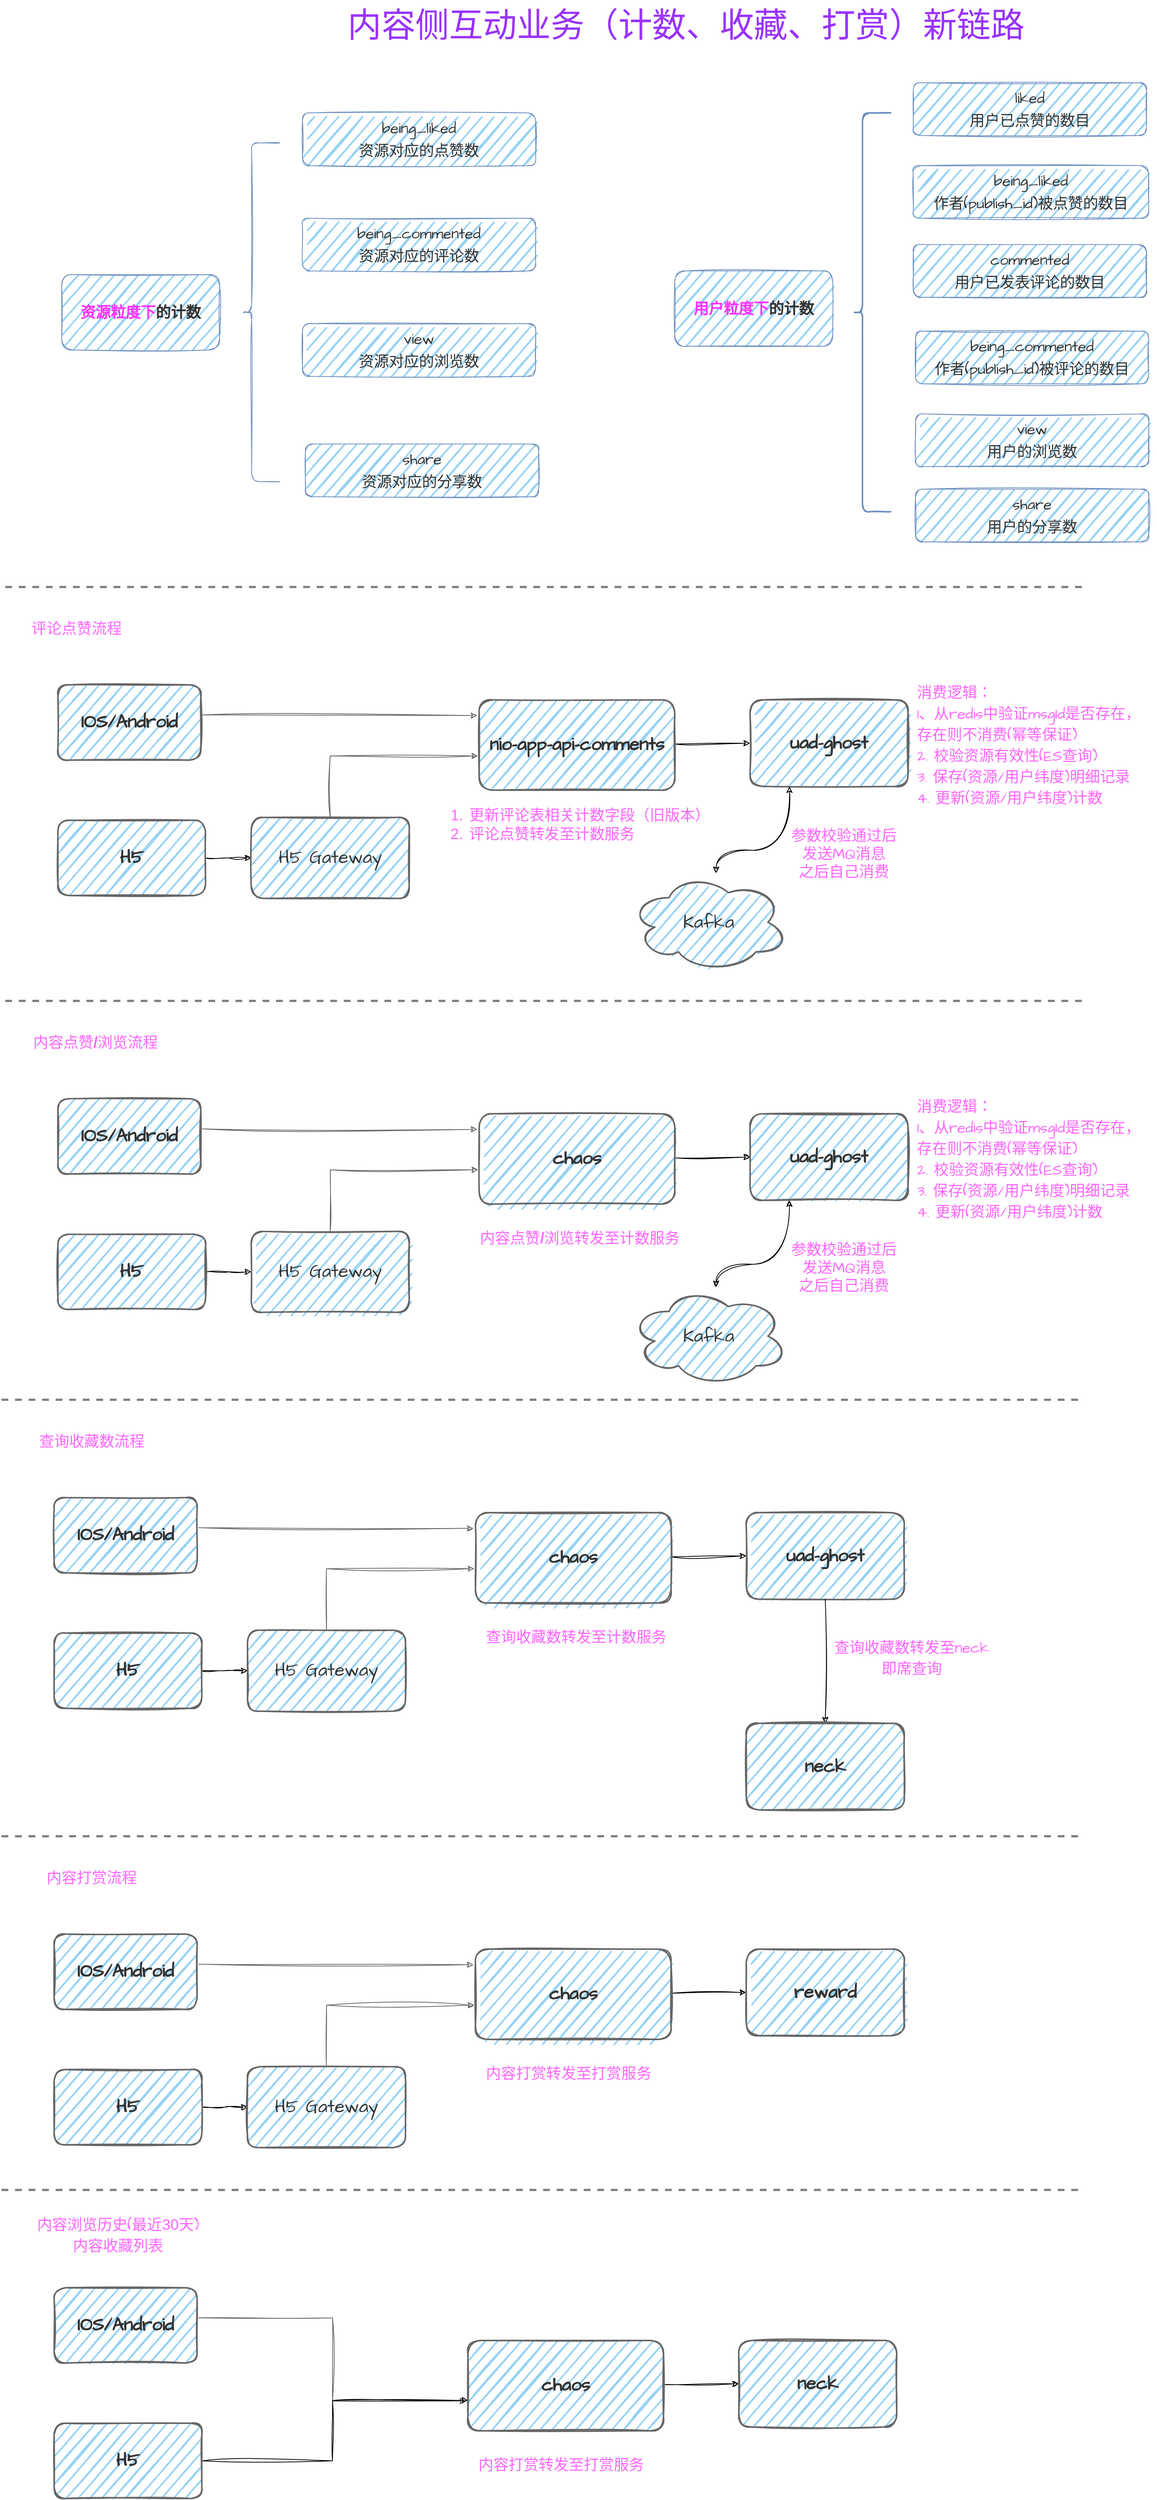 <mxfile version="20.8.3" type="github">
  <diagram id="OFfk3m-CUPM5vA5_71vh" name="第 1 页">
    <mxGraphModel dx="1853" dy="1902" grid="1" gridSize="10" guides="1" tooltips="1" connect="1" arrows="1" fold="1" page="1" pageScale="1" pageWidth="827" pageHeight="1169" math="0" shadow="0">
      <root>
        <mxCell id="0" />
        <mxCell id="1" parent="0" />
        <mxCell id="oGa8BiXP_3EPm-OH-dbe-3" value="&lt;b style=&quot;&quot;&gt;&lt;font color=&quot;#ff33ff&quot;&gt;资源粒度下&lt;/font&gt;&lt;font color=&quot;#333333&quot;&gt;的计数&lt;/font&gt;&lt;/b&gt;" style="rounded=1;whiteSpace=wrap;html=1;sketch=1;hachureGap=12;jiggle=1;curveFitting=1;fontFamily=Architects Daughter;fontSource=https%3A%2F%2Ffonts.googleapis.com%2Fcss%3Ffamily%3DArchitects%2BDaughter;fontSize=20;fillColor=#95D2F5;strokeColor=#6c8ebf;strokeWidth=1;glass=0;shadow=0;fillWeight=2;perimeterSpacing=0;hachureAngle=-41;simplification=0;fontColor=#1A1A1A;" parent="1" vertex="1">
          <mxGeometry x="80" y="285" width="210" height="100" as="geometry" />
        </mxCell>
        <mxCell id="oGa8BiXP_3EPm-OH-dbe-4" value="&lt;p style=&quot;line-height: 150%;&quot;&gt;&lt;font&gt;being_liked&lt;br&gt;资源对应的点赞数&lt;br&gt;&lt;/font&gt;&lt;/p&gt;" style="rounded=1;whiteSpace=wrap;html=1;sketch=1;hachureGap=12;jiggle=1;curveFitting=1;fontFamily=Architects Daughter;fontSource=https%3A%2F%2Ffonts.googleapis.com%2Fcss%3Ffamily%3DArchitects%2BDaughter;fontSize=20;fillColor=#95D2F5;strokeColor=#6c8ebf;strokeWidth=1;glass=0;shadow=0;fillWeight=2;hachureAngle=-41;simplification=0;fontColor=#333333;" parent="1" vertex="1">
          <mxGeometry x="400" y="70" width="310" height="70" as="geometry" />
        </mxCell>
        <mxCell id="oGa8BiXP_3EPm-OH-dbe-5" value="&lt;p style=&quot;line-height: 150%;&quot;&gt;&lt;font&gt;being_commented&lt;br&gt;资源对应的评论数&lt;br&gt;&lt;/font&gt;&lt;/p&gt;" style="rounded=1;whiteSpace=wrap;html=1;sketch=1;hachureGap=12;jiggle=1;curveFitting=1;fontFamily=Architects Daughter;fontSource=https%3A%2F%2Ffonts.googleapis.com%2Fcss%3Ffamily%3DArchitects%2BDaughter;fontSize=20;fillColor=#95D2F5;strokeColor=#6c8ebf;strokeWidth=1;glass=0;shadow=0;fillWeight=2;fontColor=#333333;hachureAngle=-41;" parent="1" vertex="1">
          <mxGeometry x="400" y="210" width="310" height="70" as="geometry" />
        </mxCell>
        <mxCell id="oGa8BiXP_3EPm-OH-dbe-6" value="&lt;p style=&quot;line-height: 150%;&quot;&gt;&lt;font&gt;view&lt;br&gt;资源对应的浏览数&lt;br&gt;&lt;/font&gt;&lt;/p&gt;" style="rounded=1;whiteSpace=wrap;html=1;sketch=1;hachureGap=12;jiggle=1;curveFitting=1;fontFamily=Architects Daughter;fontSource=https%3A%2F%2Ffonts.googleapis.com%2Fcss%3Ffamily%3DArchitects%2BDaughter;fontSize=20;fillColor=#95D2F5;strokeColor=#6c8ebf;strokeWidth=1;glass=0;shadow=0;fillWeight=2;fontColor=#333333;" parent="1" vertex="1">
          <mxGeometry x="400" y="350" width="310" height="70" as="geometry" />
        </mxCell>
        <mxCell id="oGa8BiXP_3EPm-OH-dbe-7" value="&lt;p style=&quot;line-height: 150%;&quot;&gt;&lt;font&gt;share&lt;br&gt;资源对应的分享数&lt;br&gt;&lt;/font&gt;&lt;/p&gt;" style="rounded=1;whiteSpace=wrap;html=1;sketch=1;hachureGap=12;jiggle=1;curveFitting=1;fontFamily=Architects Daughter;fontSource=https%3A%2F%2Ffonts.googleapis.com%2Fcss%3Ffamily%3DArchitects%2BDaughter;fontSize=20;fillColor=#95D2F5;strokeColor=#6c8ebf;strokeWidth=1;glass=0;shadow=0;fillWeight=2;fontColor=#333333;hachureAngle=-41;" parent="1" vertex="1">
          <mxGeometry x="404" y="510" width="310" height="70" as="geometry" />
        </mxCell>
        <mxCell id="oGa8BiXP_3EPm-OH-dbe-8" value="" style="shape=curlyBracket;whiteSpace=wrap;html=1;rounded=1;labelPosition=left;verticalLabelPosition=middle;align=right;verticalAlign=middle;shadow=0;glass=0;sketch=1;fillWeight=2;hachureGap=12;hachureAngle=-41;jiggle=1;curveFitting=1;simplification=0;strokeColor=#6c8ebf;strokeWidth=1;fontFamily=Architects Daughter;fontSource=https%3A%2F%2Ffonts.googleapis.com%2Fcss%3Ffamily%3DArchitects%2BDaughter;fontSize=20;fillColor=#dae8fc;size=0.25;" parent="1" vertex="1">
          <mxGeometry x="320" y="110" width="50" height="450" as="geometry" />
        </mxCell>
        <mxCell id="oGa8BiXP_3EPm-OH-dbe-9" value="&lt;p style=&quot;line-height: 150%;&quot;&gt;&lt;font&gt;liked&lt;br&gt;用户已点赞的数目&lt;/font&gt;&lt;/p&gt;" style="rounded=1;whiteSpace=wrap;html=1;sketch=1;hachureGap=12;jiggle=1;curveFitting=1;fontFamily=Architects Daughter;fontSource=https%3A%2F%2Ffonts.googleapis.com%2Fcss%3Ffamily%3DArchitects%2BDaughter;fontSize=20;fillColor=#95D2F5;strokeColor=#6c8ebf;strokeWidth=1;glass=0;shadow=0;fillWeight=2;hachureAngle=-41;simplification=0;fontColor=#333333;" parent="1" vertex="1">
          <mxGeometry x="1212" y="30" width="310" height="70" as="geometry" />
        </mxCell>
        <mxCell id="oGa8BiXP_3EPm-OH-dbe-10" value="&lt;p style=&quot;line-height: 150%;&quot;&gt;&lt;font&gt;commented&lt;br&gt;用户已发表评论的数目&lt;br&gt;&lt;/font&gt;&lt;/p&gt;" style="rounded=1;whiteSpace=wrap;html=1;sketch=1;hachureGap=12;jiggle=1;curveFitting=1;fontFamily=Architects Daughter;fontSource=https%3A%2F%2Ffonts.googleapis.com%2Fcss%3Ffamily%3DArchitects%2BDaughter;fontSize=20;fillColor=#95D2F5;strokeColor=#6c8ebf;strokeWidth=1;glass=0;shadow=0;fillWeight=2;fontColor=#333333;hachureAngle=-41;" parent="1" vertex="1">
          <mxGeometry x="1212" y="245" width="310" height="70" as="geometry" />
        </mxCell>
        <mxCell id="oGa8BiXP_3EPm-OH-dbe-11" value="&lt;p style=&quot;line-height: 150%;&quot;&gt;&lt;font&gt;being_commented&lt;br style=&quot;border-color: var(--border-color);&quot;&gt;作者(publish_id)被评论的数目&lt;br&gt;&lt;/font&gt;&lt;/p&gt;" style="rounded=1;whiteSpace=wrap;html=1;sketch=1;hachureGap=12;jiggle=1;curveFitting=1;fontFamily=Architects Daughter;fontSource=https%3A%2F%2Ffonts.googleapis.com%2Fcss%3Ffamily%3DArchitects%2BDaughter;fontSize=20;fillColor=#95D2F5;strokeColor=#6c8ebf;strokeWidth=1;glass=0;shadow=0;fillWeight=2;fontColor=#333333;" parent="1" vertex="1">
          <mxGeometry x="1215" y="360" width="310" height="70" as="geometry" />
        </mxCell>
        <mxCell id="oGa8BiXP_3EPm-OH-dbe-12" value="&lt;p style=&quot;line-height: 150%;&quot;&gt;&lt;font&gt;share&lt;br&gt;用户的分享数&lt;br&gt;&lt;/font&gt;&lt;/p&gt;" style="rounded=1;whiteSpace=wrap;html=1;sketch=1;hachureGap=12;jiggle=1;curveFitting=1;fontFamily=Architects Daughter;fontSource=https%3A%2F%2Ffonts.googleapis.com%2Fcss%3Ffamily%3DArchitects%2BDaughter;fontSize=20;fillColor=#95D2F5;strokeColor=#6c8ebf;strokeWidth=1;glass=0;shadow=0;fillWeight=2;fontColor=#333333;hachureAngle=-41;" parent="1" vertex="1">
          <mxGeometry x="1215" y="570" width="310" height="70" as="geometry" />
        </mxCell>
        <mxCell id="oGa8BiXP_3EPm-OH-dbe-13" value="" style="shape=curlyBracket;whiteSpace=wrap;html=1;rounded=1;labelPosition=left;verticalLabelPosition=middle;align=right;verticalAlign=middle;shadow=0;glass=0;sketch=1;fillWeight=2;hachureGap=12;hachureAngle=-41;jiggle=1;curveFitting=1;simplification=0;strokeColor=#6c8ebf;strokeWidth=2;fontFamily=Architects Daughter;fontSource=https%3A%2F%2Ffonts.googleapis.com%2Fcss%3Ffamily%3DArchitects%2BDaughter;fontSize=20;fillColor=#dae8fc;size=0.25;" parent="1" vertex="1">
          <mxGeometry x="1132" y="70" width="50" height="530" as="geometry" />
        </mxCell>
        <mxCell id="oGa8BiXP_3EPm-OH-dbe-14" value="&lt;b style=&quot;&quot;&gt;&lt;font color=&quot;#ff33ff&quot;&gt;用户粒度下&lt;/font&gt;&lt;font color=&quot;#333333&quot;&gt;的计数&lt;/font&gt;&lt;/b&gt;" style="rounded=1;whiteSpace=wrap;html=1;sketch=1;hachureGap=12;jiggle=1;curveFitting=1;fontFamily=Architects Daughter;fontSource=https%3A%2F%2Ffonts.googleapis.com%2Fcss%3Ffamily%3DArchitects%2BDaughter;fontSize=20;fillColor=#95D2F5;strokeColor=#6c8ebf;strokeWidth=1;glass=0;shadow=0;fillWeight=2;perimeterSpacing=0;hachureAngle=-41;simplification=0;fontColor=#1A1A1A;" parent="1" vertex="1">
          <mxGeometry x="895" y="280" width="210" height="100" as="geometry" />
        </mxCell>
        <mxCell id="oGa8BiXP_3EPm-OH-dbe-15" value="&lt;p style=&quot;line-height: 150%;&quot;&gt;&lt;font&gt;being_liked&lt;br&gt;作者(publish_id)被点赞的数目&lt;/font&gt;&lt;/p&gt;" style="rounded=1;whiteSpace=wrap;html=1;sketch=1;hachureGap=12;jiggle=1;curveFitting=1;fontFamily=Architects Daughter;fontSource=https%3A%2F%2Ffonts.googleapis.com%2Fcss%3Ffamily%3DArchitects%2BDaughter;fontSize=20;fillColor=#95D2F5;strokeColor=#6c8ebf;strokeWidth=1;glass=0;shadow=0;fillWeight=2;hachureAngle=-41;simplification=0;fontColor=#333333;" parent="1" vertex="1">
          <mxGeometry x="1212" y="140" width="313" height="70" as="geometry" />
        </mxCell>
        <mxCell id="oGa8BiXP_3EPm-OH-dbe-16" value="&lt;p style=&quot;line-height: 150%;&quot;&gt;&lt;font&gt;view&lt;br&gt;用户的浏览数&lt;br&gt;&lt;/font&gt;&lt;/p&gt;" style="rounded=1;whiteSpace=wrap;html=1;sketch=1;hachureGap=12;jiggle=1;curveFitting=1;fontFamily=Architects Daughter;fontSource=https%3A%2F%2Ffonts.googleapis.com%2Fcss%3Ffamily%3DArchitects%2BDaughter;fontSize=20;fillColor=#95D2F5;strokeColor=#6c8ebf;strokeWidth=1;glass=0;shadow=0;fillWeight=2;fontColor=#333333;" parent="1" vertex="1">
          <mxGeometry x="1215" y="470" width="310" height="70" as="geometry" />
        </mxCell>
        <mxCell id="oGa8BiXP_3EPm-OH-dbe-17" value="评论点赞流程" style="text;html=1;strokeColor=none;fillColor=none;align=center;verticalAlign=middle;whiteSpace=wrap;rounded=0;shadow=0;glass=0;sketch=1;fillWeight=2;hachureGap=12;hachureAngle=-41;jiggle=1;curveFitting=1;simplification=0;strokeWidth=2;fontFamily=Architects Daughter;fontSource=https%3A%2F%2Ffonts.googleapis.com%2Fcss%3Ffamily%3DArchitects%2BDaughter;fontSize=20;fontColor=#FF66FF;" parent="1" vertex="1">
          <mxGeometry x="25" y="730" width="150" height="50" as="geometry" />
        </mxCell>
        <mxCell id="oGa8BiXP_3EPm-OH-dbe-27" value="" style="rounded=0;sketch=1;hachureGap=4;jiggle=2;curveFitting=1;orthogonalLoop=1;jettySize=auto;html=1;fontFamily=Architects Daughter;fontSource=https%3A%2F%2Ffonts.googleapis.com%2Fcss%3Ffamily%3DArchitects%2BDaughter;fontSize=16;fontColor=#FF33FF;exitX=1.011;exitY=0.4;exitDx=0;exitDy=0;exitPerimeter=0;entryX=-0.01;entryY=0.173;entryDx=0;entryDy=0;entryPerimeter=0;strokeColor=#666666;" parent="1" source="oGa8BiXP_3EPm-OH-dbe-18" target="oGa8BiXP_3EPm-OH-dbe-22" edge="1">
          <mxGeometry relative="1" as="geometry">
            <mxPoint x="695" y="870" as="targetPoint" />
          </mxGeometry>
        </mxCell>
        <mxCell id="oGa8BiXP_3EPm-OH-dbe-18" value="&lt;b&gt;IOS/Android&lt;/b&gt;" style="rounded=1;whiteSpace=wrap;html=1;shadow=0;glass=0;sketch=1;fillWeight=2;hachureGap=12;hachureAngle=-41;jiggle=1;curveFitting=1;simplification=0;strokeColor=#666666;strokeWidth=2;fontFamily=Architects Daughter;fontSource=https%3A%2F%2Ffonts.googleapis.com%2Fcss%3Ffamily%3DArchitects%2BDaughter;fontSize=24;fontColor=#333333;fillColor=#95D2F5;" parent="1" vertex="1">
          <mxGeometry x="75" y="830" width="190" height="100" as="geometry" />
        </mxCell>
        <mxCell id="oGa8BiXP_3EPm-OH-dbe-21" style="edgeStyle=orthogonalEdgeStyle;rounded=0;sketch=1;hachureGap=4;jiggle=2;curveFitting=1;orthogonalLoop=1;jettySize=auto;html=1;exitX=1;exitY=0.5;exitDx=0;exitDy=0;fontFamily=Architects Daughter;fontSource=https%3A%2F%2Ffonts.googleapis.com%2Fcss%3Ffamily%3DArchitects%2BDaughter;fontSize=16;fontColor=#666666;" parent="1" source="oGa8BiXP_3EPm-OH-dbe-19" target="oGa8BiXP_3EPm-OH-dbe-20" edge="1">
          <mxGeometry relative="1" as="geometry" />
        </mxCell>
        <mxCell id="oGa8BiXP_3EPm-OH-dbe-19" value="&lt;font color=&quot;#333333&quot;&gt;H5&lt;/font&gt;" style="rounded=1;whiteSpace=wrap;html=1;shadow=0;glass=0;sketch=1;fillWeight=2;hachureGap=12;hachureAngle=-41;jiggle=1;curveFitting=1;simplification=0;strokeColor=#666666;strokeWidth=2;fontFamily=Architects Daughter;fontSource=https%3A%2F%2Ffonts.googleapis.com%2Fcss%3Ffamily%3DArchitects%2BDaughter;fontSize=24;fontColor=#666666;fillColor=#95D2F5;fontStyle=1" parent="1" vertex="1">
          <mxGeometry x="75" y="1010" width="196.25" height="100" as="geometry" />
        </mxCell>
        <mxCell id="oGa8BiXP_3EPm-OH-dbe-43" value="" style="edgeStyle=orthogonalEdgeStyle;rounded=0;sketch=1;hachureGap=4;jiggle=2;curveFitting=1;orthogonalLoop=1;jettySize=auto;html=1;fontFamily=Architects Daughter;fontSource=https%3A%2F%2Ffonts.googleapis.com%2Fcss%3Ffamily%3DArchitects%2BDaughter;fontSize=24;fontColor=#333333;entryX=-0.006;entryY=0.621;entryDx=0;entryDy=0;entryPerimeter=0;strokeColor=#666666;" parent="1" source="oGa8BiXP_3EPm-OH-dbe-20" target="oGa8BiXP_3EPm-OH-dbe-22" edge="1">
          <mxGeometry relative="1" as="geometry">
            <mxPoint x="437" y="926.25" as="targetPoint" />
            <Array as="points">
              <mxPoint x="437" y="925" />
            </Array>
          </mxGeometry>
        </mxCell>
        <mxCell id="oGa8BiXP_3EPm-OH-dbe-20" value="&lt;p style=&quot;line-height: 140%;&quot;&gt;&lt;font color=&quot;#333333&quot; style=&quot;font-size: 24px;&quot;&gt;H5 Gateway&lt;/font&gt;&lt;/p&gt;" style="rounded=1;whiteSpace=wrap;html=1;shadow=0;glass=0;sketch=1;fillWeight=2;hachureGap=12;hachureAngle=-41;jiggle=1;curveFitting=1;simplification=0;strokeColor=#666666;strokeWidth=2;fontFamily=Architects Daughter;fontSource=https%3A%2F%2Ffonts.googleapis.com%2Fcss%3Ffamily%3DArchitects%2BDaughter;fontSize=20;fontColor=#666666;fillColor=#95D2F5;" parent="1" vertex="1">
          <mxGeometry x="332" y="1006.25" width="210" height="107.5" as="geometry" />
        </mxCell>
        <mxCell id="oGa8BiXP_3EPm-OH-dbe-39" value="" style="edgeStyle=none;rounded=0;sketch=1;hachureGap=4;jiggle=2;curveFitting=1;orthogonalLoop=1;jettySize=auto;html=1;fontFamily=Architects Daughter;fontSource=https%3A%2F%2Ffonts.googleapis.com%2Fcss%3Ffamily%3DArchitects%2BDaughter;fontSize=16;fontColor=#FF33FF;entryX=0;entryY=0.5;entryDx=0;entryDy=0;" parent="1" source="oGa8BiXP_3EPm-OH-dbe-22" target="oGa8BiXP_3EPm-OH-dbe-33" edge="1">
          <mxGeometry relative="1" as="geometry">
            <mxPoint x="990" y="905" as="targetPoint" />
          </mxGeometry>
        </mxCell>
        <mxCell id="oGa8BiXP_3EPm-OH-dbe-22" value="&lt;p style=&quot;line-height: 140%;&quot;&gt;&lt;b&gt;&lt;font color=&quot;#333333&quot; style=&quot;font-size: 24px;&quot;&gt;nio-app-api-comments&lt;/font&gt;&lt;/b&gt;&lt;/p&gt;" style="rounded=1;whiteSpace=wrap;html=1;shadow=0;glass=0;sketch=1;fillWeight=2;hachureGap=12;hachureAngle=-41;jiggle=1;curveFitting=1;simplification=0;strokeColor=#666666;strokeWidth=2;fontFamily=Architects Daughter;fontSource=https%3A%2F%2Ffonts.googleapis.com%2Fcss%3Ffamily%3DArchitects%2BDaughter;fontSize=20;fontColor=#666666;fillColor=#95D2F5;" parent="1" vertex="1">
          <mxGeometry x="635" y="850" width="260" height="120" as="geometry" />
        </mxCell>
        <mxCell id="oGa8BiXP_3EPm-OH-dbe-33" value="&lt;p style=&quot;line-height: 140%;&quot;&gt;&lt;b&gt;&lt;font color=&quot;#333333&quot; style=&quot;font-size: 24px;&quot;&gt;uad-ghost&lt;/font&gt;&lt;/b&gt;&lt;/p&gt;" style="rounded=1;whiteSpace=wrap;html=1;shadow=0;glass=0;sketch=1;fillWeight=2;hachureGap=12;hachureAngle=-41;jiggle=1;curveFitting=1;simplification=0;strokeColor=#666666;strokeWidth=2;fontFamily=Architects Daughter;fontSource=https%3A%2F%2Ffonts.googleapis.com%2Fcss%3Ffamily%3DArchitects%2BDaughter;fontSize=20;fontColor=#666666;fillColor=#95D2F5;" parent="1" vertex="1">
          <mxGeometry x="995" y="850" width="210" height="115" as="geometry" />
        </mxCell>
        <mxCell id="oGa8BiXP_3EPm-OH-dbe-46" value="" style="rounded=0;sketch=1;hachureGap=4;jiggle=2;curveFitting=1;orthogonalLoop=1;jettySize=auto;html=1;fontFamily=Architects Daughter;fontSource=https%3A%2F%2Ffonts.googleapis.com%2Fcss%3Ffamily%3DArchitects%2BDaughter;fontSize=24;fontColor=#333333;entryX=0.25;entryY=1;entryDx=0;entryDy=0;edgeStyle=orthogonalEdgeStyle;curved=1;startArrow=classic;startFill=1;" parent="1" source="oGa8BiXP_3EPm-OH-dbe-44" target="oGa8BiXP_3EPm-OH-dbe-33" edge="1">
          <mxGeometry relative="1" as="geometry">
            <mxPoint x="950" y="999" as="targetPoint" />
            <Array as="points">
              <mxPoint x="950" y="1050" />
              <mxPoint x="1048" y="1050" />
            </Array>
          </mxGeometry>
        </mxCell>
        <mxCell id="oGa8BiXP_3EPm-OH-dbe-44" value="&lt;font color=&quot;#333333&quot;&gt;Kafka&lt;/font&gt;" style="ellipse;shape=cloud;whiteSpace=wrap;html=1;shadow=0;glass=0;sketch=1;fillWeight=2;hachureGap=12;hachureAngle=-41;jiggle=1;curveFitting=1;simplification=0;strokeColor=#666666;strokeWidth=2;fontFamily=Architects Daughter;fontSource=https%3A%2F%2Ffonts.googleapis.com%2Fcss%3Ffamily%3DArchitects%2BDaughter;fontSize=24;fontColor=#666666;fillColor=#95D2F5;" parent="1" vertex="1">
          <mxGeometry x="835" y="1080" width="210" height="131" as="geometry" />
        </mxCell>
        <mxCell id="oGa8BiXP_3EPm-OH-dbe-48" value="参数校验通过后&lt;br&gt;发送MQ消息&lt;br&gt;之后自己消费" style="text;html=1;strokeColor=none;fillColor=none;align=center;verticalAlign=middle;whiteSpace=wrap;rounded=0;shadow=0;glass=0;sketch=1;fillWeight=2;hachureGap=12;hachureAngle=-41;jiggle=1;curveFitting=1;simplification=0;strokeWidth=2;fontFamily=Architects Daughter;fontSource=https%3A%2F%2Ffonts.googleapis.com%2Fcss%3Ffamily%3DArchitects%2BDaughter;fontSize=20;fontColor=#FF66FF;" parent="1" vertex="1">
          <mxGeometry x="1015" y="1010" width="210" height="88.12" as="geometry" />
        </mxCell>
        <mxCell id="oGa8BiXP_3EPm-OH-dbe-49" value="&lt;p style=&quot;line-height: 140%;&quot;&gt;消费逻辑：&lt;br&gt;1、从redis中验证msgId是否存在，&lt;br&gt;存在则不消费(幂等保证)&lt;br&gt;2. 校验资源有效性(ES查询)&lt;br&gt;3. 保存(资源/用户纬度)明细记录&lt;br&gt;4. 更新(资源/用户纬度)计数&lt;/p&gt;" style="text;html=1;strokeColor=none;fillColor=none;align=left;verticalAlign=middle;whiteSpace=wrap;rounded=0;shadow=0;glass=0;sketch=1;fillWeight=2;hachureGap=12;hachureAngle=-41;jiggle=1;curveFitting=1;simplification=0;strokeWidth=2;fontFamily=Architects Daughter;fontSource=https%3A%2F%2Ffonts.googleapis.com%2Fcss%3Ffamily%3DArchitects%2BDaughter;fontSize=20;fontColor=#FF66FF;" parent="1" vertex="1">
          <mxGeometry x="1215" y="820" width="320" height="180" as="geometry" />
        </mxCell>
        <mxCell id="oGa8BiXP_3EPm-OH-dbe-52" value="" style="endArrow=none;html=1;rounded=0;fontFamily=Helvetica;fontSize=30;fontColor=#007FFF;strokeWidth=3;strokeColor=#808080;sketch=0;shadow=0;dashed=1;edgeStyle=orthogonalEdgeStyle;" parent="1" edge="1">
          <mxGeometry width="50" height="50" relative="1" as="geometry">
            <mxPoint x="5" y="700" as="sourcePoint" />
            <mxPoint x="1445" y="700" as="targetPoint" />
          </mxGeometry>
        </mxCell>
        <mxCell id="oGa8BiXP_3EPm-OH-dbe-53" value="&lt;p style=&quot;line-height: 140%;&quot;&gt;&lt;/p&gt;&lt;div style=&quot;&quot;&gt;&lt;font style=&quot;background-color: initial;&quot; face=&quot;Helvetica&quot;&gt;1.&lt;/font&gt;&lt;span style=&quot;background-color: initial;&quot;&gt;&amp;nbsp;更新评论表相关计数字段（旧版本）&lt;/span&gt;&lt;/div&gt;&lt;font face=&quot;Helvetica&quot;&gt;2.&lt;/font&gt;&amp;nbsp;评论点赞转发至计数服务&lt;p&gt;&lt;/p&gt;" style="text;html=1;strokeColor=none;fillColor=none;align=left;verticalAlign=middle;whiteSpace=wrap;rounded=0;shadow=0;glass=0;sketch=1;fillWeight=2;hachureGap=12;hachureAngle=-41;jiggle=1;curveFitting=1;simplification=0;strokeWidth=2;fontFamily=Architects Daughter;fontSource=https%3A%2F%2Ffonts.googleapis.com%2Fcss%3Ffamily%3DArchitects%2BDaughter;fontSize=20;fontColor=#FF66FF;" parent="1" vertex="1">
          <mxGeometry x="595" y="980" width="350" height="70" as="geometry" />
        </mxCell>
        <mxCell id="oGa8BiXP_3EPm-OH-dbe-54" value="内容点赞&lt;font face=&quot;Helvetica&quot;&gt;&lt;b&gt;/&lt;/b&gt;&lt;/font&gt;浏览流程" style="text;html=1;strokeColor=none;fillColor=none;align=center;verticalAlign=middle;whiteSpace=wrap;rounded=0;shadow=0;glass=0;sketch=1;fillWeight=2;hachureGap=12;hachureAngle=-41;jiggle=1;curveFitting=1;simplification=0;strokeWidth=2;fontFamily=Architects Daughter;fontSource=https%3A%2F%2Ffonts.googleapis.com%2Fcss%3Ffamily%3DArchitects%2BDaughter;fontSize=20;fontColor=#FF66FF;" parent="1" vertex="1">
          <mxGeometry x="25" y="1280" width="200" height="50" as="geometry" />
        </mxCell>
        <mxCell id="oGa8BiXP_3EPm-OH-dbe-55" value="" style="rounded=0;sketch=1;hachureGap=4;jiggle=2;curveFitting=1;orthogonalLoop=1;jettySize=auto;html=1;fontFamily=Architects Daughter;fontSource=https%3A%2F%2Ffonts.googleapis.com%2Fcss%3Ffamily%3DArchitects%2BDaughter;fontSize=16;fontColor=#FF33FF;exitX=1.011;exitY=0.4;exitDx=0;exitDy=0;exitPerimeter=0;entryX=-0.01;entryY=0.173;entryDx=0;entryDy=0;entryPerimeter=0;strokeColor=#666666;" parent="1" source="oGa8BiXP_3EPm-OH-dbe-56" target="oGa8BiXP_3EPm-OH-dbe-62" edge="1">
          <mxGeometry relative="1" as="geometry">
            <mxPoint x="695" y="1420" as="targetPoint" />
          </mxGeometry>
        </mxCell>
        <mxCell id="oGa8BiXP_3EPm-OH-dbe-56" value="&lt;b&gt;IOS/Android&lt;/b&gt;" style="rounded=1;whiteSpace=wrap;html=1;shadow=0;glass=0;sketch=1;fillWeight=2;hachureGap=12;hachureAngle=-41;jiggle=1;curveFitting=1;simplification=0;strokeColor=#666666;strokeWidth=2;fontFamily=Architects Daughter;fontSource=https%3A%2F%2Ffonts.googleapis.com%2Fcss%3Ffamily%3DArchitects%2BDaughter;fontSize=24;fontColor=#333333;fillColor=#95D2F5;" parent="1" vertex="1">
          <mxGeometry x="75" y="1380" width="190" height="100" as="geometry" />
        </mxCell>
        <mxCell id="oGa8BiXP_3EPm-OH-dbe-57" style="edgeStyle=orthogonalEdgeStyle;rounded=0;sketch=1;hachureGap=4;jiggle=2;curveFitting=1;orthogonalLoop=1;jettySize=auto;html=1;exitX=1;exitY=0.5;exitDx=0;exitDy=0;fontFamily=Architects Daughter;fontSource=https%3A%2F%2Ffonts.googleapis.com%2Fcss%3Ffamily%3DArchitects%2BDaughter;fontSize=16;fontColor=#666666;" parent="1" source="oGa8BiXP_3EPm-OH-dbe-58" target="oGa8BiXP_3EPm-OH-dbe-60" edge="1">
          <mxGeometry relative="1" as="geometry" />
        </mxCell>
        <mxCell id="oGa8BiXP_3EPm-OH-dbe-58" value="&lt;font color=&quot;#333333&quot;&gt;H5&lt;/font&gt;" style="rounded=1;whiteSpace=wrap;html=1;shadow=0;glass=0;sketch=1;fillWeight=2;hachureGap=12;hachureAngle=-41;jiggle=1;curveFitting=1;simplification=0;strokeColor=#666666;strokeWidth=2;fontFamily=Architects Daughter;fontSource=https%3A%2F%2Ffonts.googleapis.com%2Fcss%3Ffamily%3DArchitects%2BDaughter;fontSize=24;fontColor=#666666;fillColor=#95D2F5;fontStyle=1" parent="1" vertex="1">
          <mxGeometry x="75" y="1560" width="196.25" height="100" as="geometry" />
        </mxCell>
        <mxCell id="oGa8BiXP_3EPm-OH-dbe-59" value="" style="edgeStyle=orthogonalEdgeStyle;rounded=0;sketch=1;hachureGap=4;jiggle=2;curveFitting=1;orthogonalLoop=1;jettySize=auto;html=1;fontFamily=Architects Daughter;fontSource=https%3A%2F%2Ffonts.googleapis.com%2Fcss%3Ffamily%3DArchitects%2BDaughter;fontSize=24;fontColor=#333333;entryX=-0.006;entryY=0.621;entryDx=0;entryDy=0;entryPerimeter=0;strokeColor=#666666;" parent="1" source="oGa8BiXP_3EPm-OH-dbe-60" target="oGa8BiXP_3EPm-OH-dbe-62" edge="1">
          <mxGeometry relative="1" as="geometry">
            <mxPoint x="437" y="1476.25" as="targetPoint" />
            <Array as="points">
              <mxPoint x="437" y="1475" />
            </Array>
          </mxGeometry>
        </mxCell>
        <mxCell id="oGa8BiXP_3EPm-OH-dbe-60" value="&lt;p style=&quot;line-height: 140%;&quot;&gt;&lt;font color=&quot;#333333&quot; style=&quot;font-size: 24px;&quot;&gt;H5 Gateway&lt;/font&gt;&lt;/p&gt;" style="rounded=1;whiteSpace=wrap;html=1;shadow=0;glass=0;sketch=1;fillWeight=2;hachureGap=12;hachureAngle=-41;jiggle=1;curveFitting=1;simplification=0;strokeColor=#666666;strokeWidth=2;fontFamily=Architects Daughter;fontSource=https%3A%2F%2Ffonts.googleapis.com%2Fcss%3Ffamily%3DArchitects%2BDaughter;fontSize=20;fontColor=#666666;fillColor=#95D2F5;" parent="1" vertex="1">
          <mxGeometry x="332" y="1556.25" width="210" height="107.5" as="geometry" />
        </mxCell>
        <mxCell id="oGa8BiXP_3EPm-OH-dbe-61" value="" style="edgeStyle=none;rounded=0;sketch=1;hachureGap=4;jiggle=2;curveFitting=1;orthogonalLoop=1;jettySize=auto;html=1;fontFamily=Architects Daughter;fontSource=https%3A%2F%2Ffonts.googleapis.com%2Fcss%3Ffamily%3DArchitects%2BDaughter;fontSize=16;fontColor=#FF33FF;entryX=0;entryY=0.5;entryDx=0;entryDy=0;" parent="1" source="oGa8BiXP_3EPm-OH-dbe-62" target="oGa8BiXP_3EPm-OH-dbe-63" edge="1">
          <mxGeometry relative="1" as="geometry">
            <mxPoint x="990" y="1455" as="targetPoint" />
          </mxGeometry>
        </mxCell>
        <mxCell id="oGa8BiXP_3EPm-OH-dbe-62" value="&lt;p style=&quot;line-height: 140%;&quot;&gt;&lt;b&gt;&lt;font color=&quot;#333333&quot; style=&quot;font-size: 24px;&quot;&gt;chaos&lt;/font&gt;&lt;/b&gt;&lt;/p&gt;" style="rounded=1;whiteSpace=wrap;html=1;shadow=0;glass=0;sketch=1;fillWeight=2;hachureGap=12;hachureAngle=-41;jiggle=1;curveFitting=1;simplification=0;strokeColor=#666666;strokeWidth=2;fontFamily=Architects Daughter;fontSource=https%3A%2F%2Ffonts.googleapis.com%2Fcss%3Ffamily%3DArchitects%2BDaughter;fontSize=20;fontColor=#666666;fillColor=#95D2F5;" parent="1" vertex="1">
          <mxGeometry x="635" y="1400" width="260" height="120" as="geometry" />
        </mxCell>
        <mxCell id="oGa8BiXP_3EPm-OH-dbe-63" value="&lt;p style=&quot;line-height: 140%;&quot;&gt;&lt;b&gt;&lt;font color=&quot;#333333&quot; style=&quot;font-size: 24px;&quot;&gt;uad-ghost&lt;/font&gt;&lt;/b&gt;&lt;/p&gt;" style="rounded=1;whiteSpace=wrap;html=1;shadow=0;glass=0;sketch=1;fillWeight=2;hachureGap=12;hachureAngle=-41;jiggle=1;curveFitting=1;simplification=0;strokeColor=#666666;strokeWidth=2;fontFamily=Architects Daughter;fontSource=https%3A%2F%2Ffonts.googleapis.com%2Fcss%3Ffamily%3DArchitects%2BDaughter;fontSize=20;fontColor=#666666;fillColor=#95D2F5;" parent="1" vertex="1">
          <mxGeometry x="995" y="1400" width="210" height="115" as="geometry" />
        </mxCell>
        <mxCell id="oGa8BiXP_3EPm-OH-dbe-64" value="" style="rounded=0;sketch=1;hachureGap=4;jiggle=2;curveFitting=1;orthogonalLoop=1;jettySize=auto;html=1;fontFamily=Architects Daughter;fontSource=https%3A%2F%2Ffonts.googleapis.com%2Fcss%3Ffamily%3DArchitects%2BDaughter;fontSize=24;fontColor=#333333;entryX=0.25;entryY=1;entryDx=0;entryDy=0;edgeStyle=orthogonalEdgeStyle;curved=1;startArrow=classic;startFill=1;" parent="1" source="oGa8BiXP_3EPm-OH-dbe-65" target="oGa8BiXP_3EPm-OH-dbe-63" edge="1">
          <mxGeometry relative="1" as="geometry">
            <mxPoint x="950" y="1549" as="targetPoint" />
            <Array as="points">
              <mxPoint x="950" y="1600" />
              <mxPoint x="1048" y="1600" />
            </Array>
          </mxGeometry>
        </mxCell>
        <mxCell id="oGa8BiXP_3EPm-OH-dbe-65" value="&lt;font color=&quot;#333333&quot;&gt;Kafka&lt;/font&gt;" style="ellipse;shape=cloud;whiteSpace=wrap;html=1;shadow=0;glass=0;sketch=1;fillWeight=2;hachureGap=12;hachureAngle=-41;jiggle=1;curveFitting=1;simplification=0;strokeColor=#666666;strokeWidth=2;fontFamily=Architects Daughter;fontSource=https%3A%2F%2Ffonts.googleapis.com%2Fcss%3Ffamily%3DArchitects%2BDaughter;fontSize=24;fontColor=#666666;fillColor=#95D2F5;" parent="1" vertex="1">
          <mxGeometry x="835" y="1630" width="210" height="131" as="geometry" />
        </mxCell>
        <mxCell id="oGa8BiXP_3EPm-OH-dbe-66" value="参数校验通过后&lt;br&gt;发送MQ消息&lt;br&gt;之后自己消费" style="text;html=1;strokeColor=none;fillColor=none;align=center;verticalAlign=middle;whiteSpace=wrap;rounded=0;shadow=0;glass=0;sketch=1;fillWeight=2;hachureGap=12;hachureAngle=-41;jiggle=1;curveFitting=1;simplification=0;strokeWidth=2;fontFamily=Architects Daughter;fontSource=https%3A%2F%2Ffonts.googleapis.com%2Fcss%3Ffamily%3DArchitects%2BDaughter;fontSize=20;fontColor=#FF66FF;" parent="1" vertex="1">
          <mxGeometry x="1015" y="1560" width="210" height="88.12" as="geometry" />
        </mxCell>
        <mxCell id="oGa8BiXP_3EPm-OH-dbe-67" value="&lt;p style=&quot;line-height: 140%;&quot;&gt;消费逻辑：&lt;br&gt;1、从redis中验证msgId是否存在，&lt;br&gt;存在则不消费(幂等保证)&lt;br&gt;2. 校验资源有效性(ES查询)&lt;br&gt;3. 保存(资源/用户纬度)明细记录&lt;br&gt;4. 更新(资源/用户纬度)计数&lt;/p&gt;" style="text;html=1;strokeColor=none;fillColor=none;align=left;verticalAlign=middle;whiteSpace=wrap;rounded=0;shadow=0;glass=0;sketch=1;fillWeight=2;hachureGap=12;hachureAngle=-41;jiggle=1;curveFitting=1;simplification=0;strokeWidth=2;fontFamily=Architects Daughter;fontSource=https%3A%2F%2Ffonts.googleapis.com%2Fcss%3Ffamily%3DArchitects%2BDaughter;fontSize=20;fontColor=#FF66FF;" parent="1" vertex="1">
          <mxGeometry x="1215" y="1370" width="320" height="180" as="geometry" />
        </mxCell>
        <mxCell id="oGa8BiXP_3EPm-OH-dbe-68" value="" style="endArrow=none;html=1;rounded=0;fontFamily=Helvetica;fontSize=30;fontColor=#007FFF;strokeWidth=3;strokeColor=#808080;sketch=0;shadow=0;dashed=1;edgeStyle=orthogonalEdgeStyle;" parent="1" edge="1">
          <mxGeometry width="50" height="50" relative="1" as="geometry">
            <mxPoint x="5" y="1250" as="sourcePoint" />
            <mxPoint x="1445" y="1250" as="targetPoint" />
          </mxGeometry>
        </mxCell>
        <mxCell id="oGa8BiXP_3EPm-OH-dbe-69" value="&lt;p style=&quot;line-height: 140%;&quot;&gt;&lt;/p&gt;&lt;div style=&quot;&quot;&gt;&lt;/div&gt;内容&lt;span style=&quot;text-align: center;&quot;&gt;点赞&lt;/span&gt;&lt;font style=&quot;border-color: var(--border-color); text-align: center;&quot; face=&quot;Helvetica&quot;&gt;&lt;b style=&quot;border-color: var(--border-color);&quot;&gt;/&lt;/b&gt;&lt;/font&gt;&lt;span style=&quot;text-align: center;&quot;&gt;浏览&lt;/span&gt;转发至计数服务&lt;p&gt;&lt;/p&gt;" style="text;html=1;strokeColor=none;fillColor=none;align=left;verticalAlign=middle;whiteSpace=wrap;rounded=0;shadow=0;glass=0;sketch=1;fillWeight=2;hachureGap=12;hachureAngle=-41;jiggle=1;curveFitting=1;simplification=0;strokeWidth=2;fontFamily=Architects Daughter;fontSource=https%3A%2F%2Ffonts.googleapis.com%2Fcss%3Ffamily%3DArchitects%2BDaughter;fontSize=20;fontColor=#FF66FF;" parent="1" vertex="1">
          <mxGeometry x="633.75" y="1540" width="272.5" height="50" as="geometry" />
        </mxCell>
        <mxCell id="oGa8BiXP_3EPm-OH-dbe-71" value="查询收藏数流程" style="text;html=1;strokeColor=none;fillColor=none;align=center;verticalAlign=middle;whiteSpace=wrap;rounded=0;shadow=0;glass=0;sketch=1;fillWeight=2;hachureGap=12;hachureAngle=-41;jiggle=1;curveFitting=1;simplification=0;strokeWidth=2;fontFamily=Architects Daughter;fontSource=https%3A%2F%2Ffonts.googleapis.com%2Fcss%3Ffamily%3DArchitects%2BDaughter;fontSize=20;fontColor=#FF66FF;" parent="1" vertex="1">
          <mxGeometry x="20" y="1810" width="200" height="50" as="geometry" />
        </mxCell>
        <mxCell id="oGa8BiXP_3EPm-OH-dbe-72" value="" style="rounded=0;sketch=1;hachureGap=4;jiggle=2;curveFitting=1;orthogonalLoop=1;jettySize=auto;html=1;fontFamily=Architects Daughter;fontSource=https%3A%2F%2Ffonts.googleapis.com%2Fcss%3Ffamily%3DArchitects%2BDaughter;fontSize=16;fontColor=#FF33FF;exitX=1.011;exitY=0.4;exitDx=0;exitDy=0;exitPerimeter=0;entryX=-0.01;entryY=0.173;entryDx=0;entryDy=0;entryPerimeter=0;strokeColor=#666666;" parent="1" source="oGa8BiXP_3EPm-OH-dbe-73" target="oGa8BiXP_3EPm-OH-dbe-79" edge="1">
          <mxGeometry relative="1" as="geometry">
            <mxPoint x="690" y="1950" as="targetPoint" />
          </mxGeometry>
        </mxCell>
        <mxCell id="oGa8BiXP_3EPm-OH-dbe-73" value="&lt;b&gt;IOS/Android&lt;/b&gt;" style="rounded=1;whiteSpace=wrap;html=1;shadow=0;glass=0;sketch=1;fillWeight=2;hachureGap=12;hachureAngle=-41;jiggle=1;curveFitting=1;simplification=0;strokeColor=#666666;strokeWidth=2;fontFamily=Architects Daughter;fontSource=https%3A%2F%2Ffonts.googleapis.com%2Fcss%3Ffamily%3DArchitects%2BDaughter;fontSize=24;fontColor=#333333;fillColor=#95D2F5;" parent="1" vertex="1">
          <mxGeometry x="70" y="1910" width="190" height="100" as="geometry" />
        </mxCell>
        <mxCell id="oGa8BiXP_3EPm-OH-dbe-74" style="edgeStyle=orthogonalEdgeStyle;rounded=0;sketch=1;hachureGap=4;jiggle=2;curveFitting=1;orthogonalLoop=1;jettySize=auto;html=1;exitX=1;exitY=0.5;exitDx=0;exitDy=0;fontFamily=Architects Daughter;fontSource=https%3A%2F%2Ffonts.googleapis.com%2Fcss%3Ffamily%3DArchitects%2BDaughter;fontSize=16;fontColor=#666666;" parent="1" source="oGa8BiXP_3EPm-OH-dbe-75" target="oGa8BiXP_3EPm-OH-dbe-77" edge="1">
          <mxGeometry relative="1" as="geometry" />
        </mxCell>
        <mxCell id="oGa8BiXP_3EPm-OH-dbe-75" value="&lt;font color=&quot;#333333&quot;&gt;H5&lt;/font&gt;" style="rounded=1;whiteSpace=wrap;html=1;shadow=0;glass=0;sketch=1;fillWeight=2;hachureGap=12;hachureAngle=-41;jiggle=1;curveFitting=1;simplification=0;strokeColor=#666666;strokeWidth=2;fontFamily=Architects Daughter;fontSource=https%3A%2F%2Ffonts.googleapis.com%2Fcss%3Ffamily%3DArchitects%2BDaughter;fontSize=24;fontColor=#666666;fillColor=#95D2F5;fontStyle=1" parent="1" vertex="1">
          <mxGeometry x="70" y="2090" width="196.25" height="100" as="geometry" />
        </mxCell>
        <mxCell id="oGa8BiXP_3EPm-OH-dbe-76" value="" style="edgeStyle=orthogonalEdgeStyle;rounded=0;sketch=1;hachureGap=4;jiggle=2;curveFitting=1;orthogonalLoop=1;jettySize=auto;html=1;fontFamily=Architects Daughter;fontSource=https%3A%2F%2Ffonts.googleapis.com%2Fcss%3Ffamily%3DArchitects%2BDaughter;fontSize=24;fontColor=#333333;entryX=-0.006;entryY=0.621;entryDx=0;entryDy=0;entryPerimeter=0;strokeColor=#666666;" parent="1" source="oGa8BiXP_3EPm-OH-dbe-77" target="oGa8BiXP_3EPm-OH-dbe-79" edge="1">
          <mxGeometry relative="1" as="geometry">
            <mxPoint x="432" y="2006.25" as="targetPoint" />
            <Array as="points">
              <mxPoint x="432" y="2005" />
            </Array>
          </mxGeometry>
        </mxCell>
        <mxCell id="oGa8BiXP_3EPm-OH-dbe-77" value="&lt;p style=&quot;line-height: 140%;&quot;&gt;&lt;font color=&quot;#333333&quot; style=&quot;font-size: 24px;&quot;&gt;H5 Gateway&lt;/font&gt;&lt;/p&gt;" style="rounded=1;whiteSpace=wrap;html=1;shadow=0;glass=0;sketch=1;fillWeight=2;hachureGap=12;hachureAngle=-41;jiggle=1;curveFitting=1;simplification=0;strokeColor=#666666;strokeWidth=2;fontFamily=Architects Daughter;fontSource=https%3A%2F%2Ffonts.googleapis.com%2Fcss%3Ffamily%3DArchitects%2BDaughter;fontSize=20;fontColor=#666666;fillColor=#95D2F5;" parent="1" vertex="1">
          <mxGeometry x="327" y="2086.25" width="210" height="107.5" as="geometry" />
        </mxCell>
        <mxCell id="oGa8BiXP_3EPm-OH-dbe-78" value="" style="edgeStyle=none;rounded=0;sketch=1;hachureGap=4;jiggle=2;curveFitting=1;orthogonalLoop=1;jettySize=auto;html=1;fontFamily=Architects Daughter;fontSource=https%3A%2F%2Ffonts.googleapis.com%2Fcss%3Ffamily%3DArchitects%2BDaughter;fontSize=16;fontColor=#FF33FF;entryX=0;entryY=0.5;entryDx=0;entryDy=0;" parent="1" source="oGa8BiXP_3EPm-OH-dbe-79" target="oGa8BiXP_3EPm-OH-dbe-80" edge="1">
          <mxGeometry relative="1" as="geometry">
            <mxPoint x="985" y="1985" as="targetPoint" />
          </mxGeometry>
        </mxCell>
        <mxCell id="oGa8BiXP_3EPm-OH-dbe-79" value="&lt;p style=&quot;line-height: 140%;&quot;&gt;&lt;b&gt;&lt;font color=&quot;#333333&quot; style=&quot;font-size: 24px;&quot;&gt;chaos&lt;/font&gt;&lt;/b&gt;&lt;/p&gt;" style="rounded=1;whiteSpace=wrap;html=1;shadow=0;glass=0;sketch=1;fillWeight=2;hachureGap=12;hachureAngle=-41;jiggle=1;curveFitting=1;simplification=0;strokeColor=#666666;strokeWidth=2;fontFamily=Architects Daughter;fontSource=https%3A%2F%2Ffonts.googleapis.com%2Fcss%3Ffamily%3DArchitects%2BDaughter;fontSize=20;fontColor=#666666;fillColor=#95D2F5;" parent="1" vertex="1">
          <mxGeometry x="630" y="1930" width="260" height="120" as="geometry" />
        </mxCell>
        <mxCell id="oGa8BiXP_3EPm-OH-dbe-80" value="&lt;p style=&quot;line-height: 140%;&quot;&gt;&lt;b&gt;&lt;font color=&quot;#333333&quot; style=&quot;font-size: 24px;&quot;&gt;uad-ghost&lt;/font&gt;&lt;/b&gt;&lt;/p&gt;" style="rounded=1;whiteSpace=wrap;html=1;shadow=0;glass=0;sketch=1;fillWeight=2;hachureGap=12;hachureAngle=-41;jiggle=1;curveFitting=1;simplification=0;strokeColor=#666666;strokeWidth=2;fontFamily=Architects Daughter;fontSource=https%3A%2F%2Ffonts.googleapis.com%2Fcss%3Ffamily%3DArchitects%2BDaughter;fontSize=20;fontColor=#666666;fillColor=#95D2F5;" parent="1" vertex="1">
          <mxGeometry x="990" y="1930" width="210" height="115" as="geometry" />
        </mxCell>
        <mxCell id="oGa8BiXP_3EPm-OH-dbe-81" value="" style="rounded=0;sketch=1;hachureGap=4;jiggle=2;curveFitting=1;orthogonalLoop=1;jettySize=auto;html=1;fontFamily=Architects Daughter;fontSource=https%3A%2F%2Ffonts.googleapis.com%2Fcss%3Ffamily%3DArchitects%2BDaughter;fontSize=24;fontColor=#333333;entryX=0.5;entryY=1;entryDx=0;entryDy=0;startArrow=classic;startFill=1;exitX=0.5;exitY=0;exitDx=0;exitDy=0;edgeStyle=orthogonalEdgeStyle;endArrow=none;endFill=0;" parent="1" source="oGa8BiXP_3EPm-OH-dbe-87" target="oGa8BiXP_3EPm-OH-dbe-80" edge="1">
          <mxGeometry relative="1" as="geometry">
            <mxPoint x="945" y="2079" as="targetPoint" />
            <mxPoint x="945" y="2160.298" as="sourcePoint" />
          </mxGeometry>
        </mxCell>
        <mxCell id="oGa8BiXP_3EPm-OH-dbe-85" value="" style="endArrow=none;html=1;rounded=0;fontFamily=Helvetica;fontSize=30;fontColor=#007FFF;strokeWidth=3;strokeColor=#808080;sketch=0;shadow=0;dashed=1;edgeStyle=orthogonalEdgeStyle;" parent="1" edge="1">
          <mxGeometry width="50" height="50" relative="1" as="geometry">
            <mxPoint y="1780" as="sourcePoint" />
            <mxPoint x="1440" y="1780" as="targetPoint" />
          </mxGeometry>
        </mxCell>
        <mxCell id="oGa8BiXP_3EPm-OH-dbe-86" value="&lt;p style=&quot;line-height: 140%;&quot;&gt;&lt;/p&gt;&lt;div style=&quot;&quot;&gt;&lt;/div&gt;查询收藏数转发至计数服务&lt;p&gt;&lt;/p&gt;" style="text;html=1;strokeColor=none;fillColor=none;align=left;verticalAlign=middle;whiteSpace=wrap;rounded=0;shadow=0;glass=0;sketch=1;fillWeight=2;hachureGap=12;hachureAngle=-41;jiggle=1;curveFitting=1;simplification=0;strokeWidth=2;fontFamily=Architects Daughter;fontSource=https%3A%2F%2Ffonts.googleapis.com%2Fcss%3Ffamily%3DArchitects%2BDaughter;fontSize=20;fontColor=#FF66FF;" parent="1" vertex="1">
          <mxGeometry x="641.88" y="2070" width="256.25" height="50" as="geometry" />
        </mxCell>
        <mxCell id="oGa8BiXP_3EPm-OH-dbe-87" value="&lt;p style=&quot;line-height: 140%;&quot;&gt;&lt;b&gt;&lt;font color=&quot;#333333&quot; style=&quot;font-size: 24px;&quot;&gt;neck&lt;/font&gt;&lt;/b&gt;&lt;/p&gt;" style="rounded=1;whiteSpace=wrap;html=1;shadow=0;glass=0;sketch=1;fillWeight=2;hachureGap=12;hachureAngle=-41;jiggle=1;curveFitting=1;simplification=0;strokeColor=#666666;strokeWidth=2;fontFamily=Architects Daughter;fontSource=https%3A%2F%2Ffonts.googleapis.com%2Fcss%3Ffamily%3DArchitects%2BDaughter;fontSize=20;fontColor=#666666;fillColor=#95D2F5;" parent="1" vertex="1">
          <mxGeometry x="990" y="2210" width="210" height="115" as="geometry" />
        </mxCell>
        <mxCell id="oGa8BiXP_3EPm-OH-dbe-88" value="&lt;p style=&quot;line-height: 140%;&quot;&gt;查询收藏数转发至neck&lt;br&gt;即席查询&lt;br&gt;&lt;/p&gt;&lt;p style=&quot;line-height: 150%;&quot;&gt;&lt;/p&gt;&lt;div style=&quot;line-height: 150%;&quot;&gt;&lt;/div&gt;&lt;p style=&quot;line-height: 150%;&quot;&gt;&lt;/p&gt;&lt;p&gt;&lt;/p&gt;" style="text;html=1;strokeColor=none;fillColor=none;align=center;verticalAlign=middle;whiteSpace=wrap;rounded=0;shadow=0;glass=0;sketch=1;fillWeight=2;hachureGap=12;hachureAngle=-41;jiggle=1;curveFitting=1;simplification=0;strokeWidth=2;fontFamily=Architects Daughter;fontSource=https%3A%2F%2Ffonts.googleapis.com%2Fcss%3Ffamily%3DArchitects%2BDaughter;fontSize=20;fontColor=#FF66FF;" parent="1" vertex="1">
          <mxGeometry x="1105" y="2090" width="210" height="65" as="geometry" />
        </mxCell>
        <mxCell id="oGa8BiXP_3EPm-OH-dbe-89" value="内容打赏流程" style="text;html=1;strokeColor=none;fillColor=none;align=center;verticalAlign=middle;whiteSpace=wrap;rounded=0;shadow=0;glass=0;sketch=1;fillWeight=2;hachureGap=12;hachureAngle=-41;jiggle=1;curveFitting=1;simplification=0;strokeWidth=2;fontFamily=Architects Daughter;fontSource=https%3A%2F%2Ffonts.googleapis.com%2Fcss%3Ffamily%3DArchitects%2BDaughter;fontSize=20;fontColor=#FF66FF;" parent="1" vertex="1">
          <mxGeometry x="20" y="2390" width="200" height="50" as="geometry" />
        </mxCell>
        <mxCell id="oGa8BiXP_3EPm-OH-dbe-90" value="" style="rounded=0;sketch=1;hachureGap=4;jiggle=2;curveFitting=1;orthogonalLoop=1;jettySize=auto;html=1;fontFamily=Architects Daughter;fontSource=https%3A%2F%2Ffonts.googleapis.com%2Fcss%3Ffamily%3DArchitects%2BDaughter;fontSize=16;fontColor=#FF33FF;exitX=1.011;exitY=0.4;exitDx=0;exitDy=0;exitPerimeter=0;entryX=-0.01;entryY=0.173;entryDx=0;entryDy=0;entryPerimeter=0;strokeColor=#666666;" parent="1" source="oGa8BiXP_3EPm-OH-dbe-91" target="oGa8BiXP_3EPm-OH-dbe-97" edge="1">
          <mxGeometry relative="1" as="geometry">
            <mxPoint x="690" y="2530" as="targetPoint" />
          </mxGeometry>
        </mxCell>
        <mxCell id="oGa8BiXP_3EPm-OH-dbe-91" value="&lt;b&gt;IOS/Android&lt;/b&gt;" style="rounded=1;whiteSpace=wrap;html=1;shadow=0;glass=0;sketch=1;fillWeight=2;hachureGap=12;hachureAngle=-41;jiggle=1;curveFitting=1;simplification=0;strokeColor=#666666;strokeWidth=2;fontFamily=Architects Daughter;fontSource=https%3A%2F%2Ffonts.googleapis.com%2Fcss%3Ffamily%3DArchitects%2BDaughter;fontSize=24;fontColor=#333333;fillColor=#95D2F5;" parent="1" vertex="1">
          <mxGeometry x="70" y="2490" width="190" height="100" as="geometry" />
        </mxCell>
        <mxCell id="oGa8BiXP_3EPm-OH-dbe-92" style="edgeStyle=orthogonalEdgeStyle;rounded=0;sketch=1;hachureGap=4;jiggle=2;curveFitting=1;orthogonalLoop=1;jettySize=auto;html=1;exitX=1;exitY=0.5;exitDx=0;exitDy=0;fontFamily=Architects Daughter;fontSource=https%3A%2F%2Ffonts.googleapis.com%2Fcss%3Ffamily%3DArchitects%2BDaughter;fontSize=16;fontColor=#666666;" parent="1" source="oGa8BiXP_3EPm-OH-dbe-93" target="oGa8BiXP_3EPm-OH-dbe-95" edge="1">
          <mxGeometry relative="1" as="geometry" />
        </mxCell>
        <mxCell id="oGa8BiXP_3EPm-OH-dbe-93" value="&lt;font color=&quot;#333333&quot;&gt;H5&lt;/font&gt;" style="rounded=1;whiteSpace=wrap;html=1;shadow=0;glass=0;sketch=1;fillWeight=2;hachureGap=12;hachureAngle=-41;jiggle=1;curveFitting=1;simplification=0;strokeColor=#666666;strokeWidth=2;fontFamily=Architects Daughter;fontSource=https%3A%2F%2Ffonts.googleapis.com%2Fcss%3Ffamily%3DArchitects%2BDaughter;fontSize=24;fontColor=#666666;fillColor=#95D2F5;fontStyle=1" parent="1" vertex="1">
          <mxGeometry x="70" y="2670" width="196.25" height="100" as="geometry" />
        </mxCell>
        <mxCell id="oGa8BiXP_3EPm-OH-dbe-94" value="" style="edgeStyle=orthogonalEdgeStyle;rounded=0;sketch=1;hachureGap=4;jiggle=2;curveFitting=1;orthogonalLoop=1;jettySize=auto;html=1;fontFamily=Architects Daughter;fontSource=https%3A%2F%2Ffonts.googleapis.com%2Fcss%3Ffamily%3DArchitects%2BDaughter;fontSize=24;fontColor=#333333;entryX=-0.006;entryY=0.621;entryDx=0;entryDy=0;entryPerimeter=0;strokeColor=#666666;" parent="1" source="oGa8BiXP_3EPm-OH-dbe-95" target="oGa8BiXP_3EPm-OH-dbe-97" edge="1">
          <mxGeometry relative="1" as="geometry">
            <mxPoint x="432" y="2586.25" as="targetPoint" />
            <Array as="points">
              <mxPoint x="432" y="2585" />
            </Array>
          </mxGeometry>
        </mxCell>
        <mxCell id="oGa8BiXP_3EPm-OH-dbe-95" value="&lt;p style=&quot;line-height: 140%;&quot;&gt;&lt;font color=&quot;#333333&quot; style=&quot;font-size: 24px;&quot;&gt;H5 Gateway&lt;/font&gt;&lt;/p&gt;" style="rounded=1;whiteSpace=wrap;html=1;shadow=0;glass=0;sketch=1;fillWeight=2;hachureGap=12;hachureAngle=-41;jiggle=1;curveFitting=1;simplification=0;strokeColor=#666666;strokeWidth=2;fontFamily=Architects Daughter;fontSource=https%3A%2F%2Ffonts.googleapis.com%2Fcss%3Ffamily%3DArchitects%2BDaughter;fontSize=20;fontColor=#666666;fillColor=#95D2F5;" parent="1" vertex="1">
          <mxGeometry x="327" y="2666.25" width="210" height="107.5" as="geometry" />
        </mxCell>
        <mxCell id="oGa8BiXP_3EPm-OH-dbe-96" value="" style="edgeStyle=none;rounded=0;sketch=1;hachureGap=4;jiggle=2;curveFitting=1;orthogonalLoop=1;jettySize=auto;html=1;fontFamily=Architects Daughter;fontSource=https%3A%2F%2Ffonts.googleapis.com%2Fcss%3Ffamily%3DArchitects%2BDaughter;fontSize=16;fontColor=#FF33FF;entryX=0;entryY=0.5;entryDx=0;entryDy=0;" parent="1" source="oGa8BiXP_3EPm-OH-dbe-97" target="oGa8BiXP_3EPm-OH-dbe-98" edge="1">
          <mxGeometry relative="1" as="geometry">
            <mxPoint x="985" y="2565" as="targetPoint" />
          </mxGeometry>
        </mxCell>
        <mxCell id="oGa8BiXP_3EPm-OH-dbe-97" value="&lt;p style=&quot;line-height: 140%;&quot;&gt;&lt;b&gt;&lt;font color=&quot;#333333&quot; style=&quot;font-size: 24px;&quot;&gt;chaos&lt;/font&gt;&lt;/b&gt;&lt;/p&gt;" style="rounded=1;whiteSpace=wrap;html=1;shadow=0;glass=0;sketch=1;fillWeight=2;hachureGap=12;hachureAngle=-41;jiggle=1;curveFitting=1;simplification=0;strokeColor=#666666;strokeWidth=2;fontFamily=Architects Daughter;fontSource=https%3A%2F%2Ffonts.googleapis.com%2Fcss%3Ffamily%3DArchitects%2BDaughter;fontSize=20;fontColor=#666666;fillColor=#95D2F5;" parent="1" vertex="1">
          <mxGeometry x="630" y="2510" width="260" height="120" as="geometry" />
        </mxCell>
        <mxCell id="oGa8BiXP_3EPm-OH-dbe-98" value="&lt;p style=&quot;line-height: 140%;&quot;&gt;&lt;b&gt;&lt;font color=&quot;#333333&quot; style=&quot;font-size: 24px;&quot;&gt;reward&lt;/font&gt;&lt;/b&gt;&lt;/p&gt;" style="rounded=1;whiteSpace=wrap;html=1;shadow=0;glass=0;sketch=1;fillWeight=2;hachureGap=12;hachureAngle=-41;jiggle=1;curveFitting=1;simplification=0;strokeColor=#666666;strokeWidth=2;fontFamily=Architects Daughter;fontSource=https%3A%2F%2Ffonts.googleapis.com%2Fcss%3Ffamily%3DArchitects%2BDaughter;fontSize=20;fontColor=#666666;fillColor=#95D2F5;" parent="1" vertex="1">
          <mxGeometry x="990" y="2510" width="210" height="115" as="geometry" />
        </mxCell>
        <mxCell id="oGa8BiXP_3EPm-OH-dbe-100" value="" style="endArrow=none;html=1;rounded=0;fontFamily=Helvetica;fontSize=30;fontColor=#007FFF;strokeWidth=3;strokeColor=#808080;sketch=0;shadow=0;dashed=1;edgeStyle=orthogonalEdgeStyle;" parent="1" edge="1">
          <mxGeometry width="50" height="50" relative="1" as="geometry">
            <mxPoint y="2360" as="sourcePoint" />
            <mxPoint x="1440" y="2360" as="targetPoint" />
          </mxGeometry>
        </mxCell>
        <mxCell id="oGa8BiXP_3EPm-OH-dbe-101" value="&lt;p style=&quot;line-height: 140%;&quot;&gt;&lt;/p&gt;&lt;div style=&quot;&quot;&gt;&lt;/div&gt;内容打赏转发至打赏服务&lt;p&gt;&lt;/p&gt;" style="text;html=1;strokeColor=none;fillColor=none;align=left;verticalAlign=middle;whiteSpace=wrap;rounded=0;shadow=0;glass=0;sketch=1;fillWeight=2;hachureGap=12;hachureAngle=-41;jiggle=1;curveFitting=1;simplification=0;strokeWidth=2;fontFamily=Architects Daughter;fontSource=https%3A%2F%2Ffonts.googleapis.com%2Fcss%3Ffamily%3DArchitects%2BDaughter;fontSize=20;fontColor=#FF66FF;" parent="1" vertex="1">
          <mxGeometry x="641.88" y="2650" width="228.12" height="50" as="geometry" />
        </mxCell>
        <mxCell id="oGa8BiXP_3EPm-OH-dbe-104" value="&lt;p style=&quot;line-height: 140%;&quot;&gt;内容浏览历史(最近&lt;font face=&quot;Helvetica&quot;&gt;30&lt;/font&gt;天)&lt;br&gt;内容收藏列表&lt;/p&gt;" style="text;html=1;strokeColor=none;fillColor=none;align=center;verticalAlign=middle;whiteSpace=wrap;rounded=0;shadow=0;glass=0;sketch=1;fillWeight=2;hachureGap=12;hachureAngle=-41;jiggle=1;curveFitting=1;simplification=0;strokeWidth=2;fontFamily=Architects Daughter;fontSource=https%3A%2F%2Ffonts.googleapis.com%2Fcss%3Ffamily%3DArchitects%2BDaughter;fontSize=20;fontColor=#FF66FF;" parent="1" vertex="1">
          <mxGeometry y="2850" width="310" height="80" as="geometry" />
        </mxCell>
        <mxCell id="oGa8BiXP_3EPm-OH-dbe-105" value="" style="rounded=0;sketch=1;hachureGap=4;jiggle=2;curveFitting=1;orthogonalLoop=1;jettySize=auto;html=1;fontFamily=Architects Daughter;fontSource=https%3A%2F%2Ffonts.googleapis.com%2Fcss%3Ffamily%3DArchitects%2BDaughter;fontSize=16;fontColor=#FF33FF;exitX=1.011;exitY=0.4;exitDx=0;exitDy=0;exitPerimeter=0;entryX=-0.01;entryY=0.672;entryDx=0;entryDy=0;entryPerimeter=0;strokeColor=#666666;edgeStyle=orthogonalEdgeStyle;" parent="1" source="oGa8BiXP_3EPm-OH-dbe-106" target="oGa8BiXP_3EPm-OH-dbe-112" edge="1">
          <mxGeometry x="-0.065" y="10" relative="1" as="geometry">
            <mxPoint x="690" y="3000" as="targetPoint" />
            <Array as="points">
              <mxPoint x="440" y="3000" />
              <mxPoint x="440" y="3111" />
            </Array>
            <mxPoint as="offset" />
          </mxGeometry>
        </mxCell>
        <mxCell id="oGa8BiXP_3EPm-OH-dbe-106" value="&lt;b&gt;IOS/Android&lt;/b&gt;" style="rounded=1;whiteSpace=wrap;html=1;shadow=0;glass=0;sketch=1;fillWeight=2;hachureGap=12;hachureAngle=-41;jiggle=1;curveFitting=1;simplification=0;strokeColor=#666666;strokeWidth=2;fontFamily=Architects Daughter;fontSource=https%3A%2F%2Ffonts.googleapis.com%2Fcss%3Ffamily%3DArchitects%2BDaughter;fontSize=24;fontColor=#333333;fillColor=#95D2F5;" parent="1" vertex="1">
          <mxGeometry x="70" y="2960" width="190" height="100" as="geometry" />
        </mxCell>
        <mxCell id="oGa8BiXP_3EPm-OH-dbe-107" style="edgeStyle=orthogonalEdgeStyle;rounded=0;sketch=1;hachureGap=4;jiggle=2;curveFitting=1;orthogonalLoop=1;jettySize=auto;html=1;exitX=1;exitY=0.5;exitDx=0;exitDy=0;fontFamily=Architects Daughter;fontSource=https%3A%2F%2Ffonts.googleapis.com%2Fcss%3Ffamily%3DArchitects%2BDaughter;fontSize=16;fontColor=#666666;entryX=0.001;entryY=0.664;entryDx=0;entryDy=0;entryPerimeter=0;" parent="1" source="oGa8BiXP_3EPm-OH-dbe-108" target="oGa8BiXP_3EPm-OH-dbe-112" edge="1">
          <mxGeometry relative="1" as="geometry">
            <mxPoint x="327" y="3190.1" as="targetPoint" />
            <Array as="points">
              <mxPoint x="440" y="3190" />
              <mxPoint x="440" y="3110" />
            </Array>
          </mxGeometry>
        </mxCell>
        <mxCell id="oGa8BiXP_3EPm-OH-dbe-108" value="&lt;font color=&quot;#333333&quot;&gt;H5&lt;/font&gt;" style="rounded=1;whiteSpace=wrap;html=1;shadow=0;glass=0;sketch=1;fillWeight=2;hachureGap=12;hachureAngle=-41;jiggle=1;curveFitting=1;simplification=0;strokeColor=#666666;strokeWidth=2;fontFamily=Architects Daughter;fontSource=https%3A%2F%2Ffonts.googleapis.com%2Fcss%3Ffamily%3DArchitects%2BDaughter;fontSize=24;fontColor=#666666;fillColor=#95D2F5;fontStyle=1" parent="1" vertex="1">
          <mxGeometry x="70" y="3140" width="196.25" height="100" as="geometry" />
        </mxCell>
        <mxCell id="oGa8BiXP_3EPm-OH-dbe-111" value="" style="edgeStyle=none;rounded=0;sketch=1;hachureGap=4;jiggle=2;curveFitting=1;orthogonalLoop=1;jettySize=auto;html=1;fontFamily=Architects Daughter;fontSource=https%3A%2F%2Ffonts.googleapis.com%2Fcss%3Ffamily%3DArchitects%2BDaughter;fontSize=16;fontColor=#FF33FF;entryX=0;entryY=0.5;entryDx=0;entryDy=0;" parent="1" source="oGa8BiXP_3EPm-OH-dbe-112" target="oGa8BiXP_3EPm-OH-dbe-113" edge="1">
          <mxGeometry relative="1" as="geometry">
            <mxPoint x="975" y="3085" as="targetPoint" />
          </mxGeometry>
        </mxCell>
        <mxCell id="oGa8BiXP_3EPm-OH-dbe-112" value="&lt;p style=&quot;line-height: 140%;&quot;&gt;&lt;b&gt;&lt;font color=&quot;#333333&quot; style=&quot;font-size: 24px;&quot;&gt;chaos&lt;/font&gt;&lt;/b&gt;&lt;/p&gt;" style="rounded=1;whiteSpace=wrap;html=1;shadow=0;glass=0;sketch=1;fillWeight=2;hachureGap=12;hachureAngle=-41;jiggle=1;curveFitting=1;simplification=0;strokeColor=#666666;strokeWidth=2;fontFamily=Architects Daughter;fontSource=https%3A%2F%2Ffonts.googleapis.com%2Fcss%3Ffamily%3DArchitects%2BDaughter;fontSize=20;fontColor=#666666;fillColor=#95D2F5;" parent="1" vertex="1">
          <mxGeometry x="620" y="3030" width="260" height="120" as="geometry" />
        </mxCell>
        <mxCell id="oGa8BiXP_3EPm-OH-dbe-113" value="&lt;p style=&quot;line-height: 140%;&quot;&gt;&lt;b&gt;&lt;font color=&quot;#333333&quot; style=&quot;font-size: 24px;&quot;&gt;neck&lt;/font&gt;&lt;/b&gt;&lt;/p&gt;" style="rounded=1;whiteSpace=wrap;html=1;shadow=0;glass=0;sketch=1;fillWeight=2;hachureGap=12;hachureAngle=-41;jiggle=1;curveFitting=1;simplification=0;strokeColor=#666666;strokeWidth=2;fontFamily=Architects Daughter;fontSource=https%3A%2F%2Ffonts.googleapis.com%2Fcss%3Ffamily%3DArchitects%2BDaughter;fontSize=20;fontColor=#666666;fillColor=#95D2F5;" parent="1" vertex="1">
          <mxGeometry x="980" y="3030" width="210" height="115" as="geometry" />
        </mxCell>
        <mxCell id="oGa8BiXP_3EPm-OH-dbe-114" value="" style="endArrow=none;html=1;rounded=0;fontFamily=Helvetica;fontSize=30;fontColor=#007FFF;strokeWidth=3;strokeColor=#808080;sketch=0;shadow=0;dashed=1;edgeStyle=orthogonalEdgeStyle;" parent="1" edge="1">
          <mxGeometry width="50" height="50" relative="1" as="geometry">
            <mxPoint y="2830" as="sourcePoint" />
            <mxPoint x="1440" y="2830" as="targetPoint" />
          </mxGeometry>
        </mxCell>
        <mxCell id="oGa8BiXP_3EPm-OH-dbe-115" value="&lt;p style=&quot;line-height: 140%;&quot;&gt;&lt;/p&gt;&lt;div style=&quot;&quot;&gt;&lt;/div&gt;内容打赏转发至打赏服务&lt;p&gt;&lt;/p&gt;" style="text;html=1;strokeColor=none;fillColor=none;align=left;verticalAlign=middle;whiteSpace=wrap;rounded=0;shadow=0;glass=0;sketch=1;fillWeight=2;hachureGap=12;hachureAngle=-41;jiggle=1;curveFitting=1;simplification=0;strokeWidth=2;fontFamily=Architects Daughter;fontSource=https%3A%2F%2Ffonts.googleapis.com%2Fcss%3Ffamily%3DArchitects%2BDaughter;fontSize=20;fontColor=#FF66FF;" parent="1" vertex="1">
          <mxGeometry x="631.88" y="3170" width="228.12" height="50" as="geometry" />
        </mxCell>
        <mxCell id="1jkVv3usRXJV1OlvkYl_-1" value="内容侧互动业务（计数、收藏、打赏）新链路" style="text;html=1;strokeColor=none;fillColor=none;align=center;verticalAlign=middle;whiteSpace=wrap;rounded=0;sketch=1;hachureGap=4;jiggle=2;curveFitting=1;fontFamily=Architects Daughter;fontSource=https%3A%2F%2Ffonts.googleapis.com%2Fcss%3Ffamily%3DArchitects%2BDaughter;fontSize=45;fontColor=#9933FF;" vertex="1" parent="1">
          <mxGeometry x="450" y="-80" width="920" height="70" as="geometry" />
        </mxCell>
      </root>
    </mxGraphModel>
  </diagram>
</mxfile>
